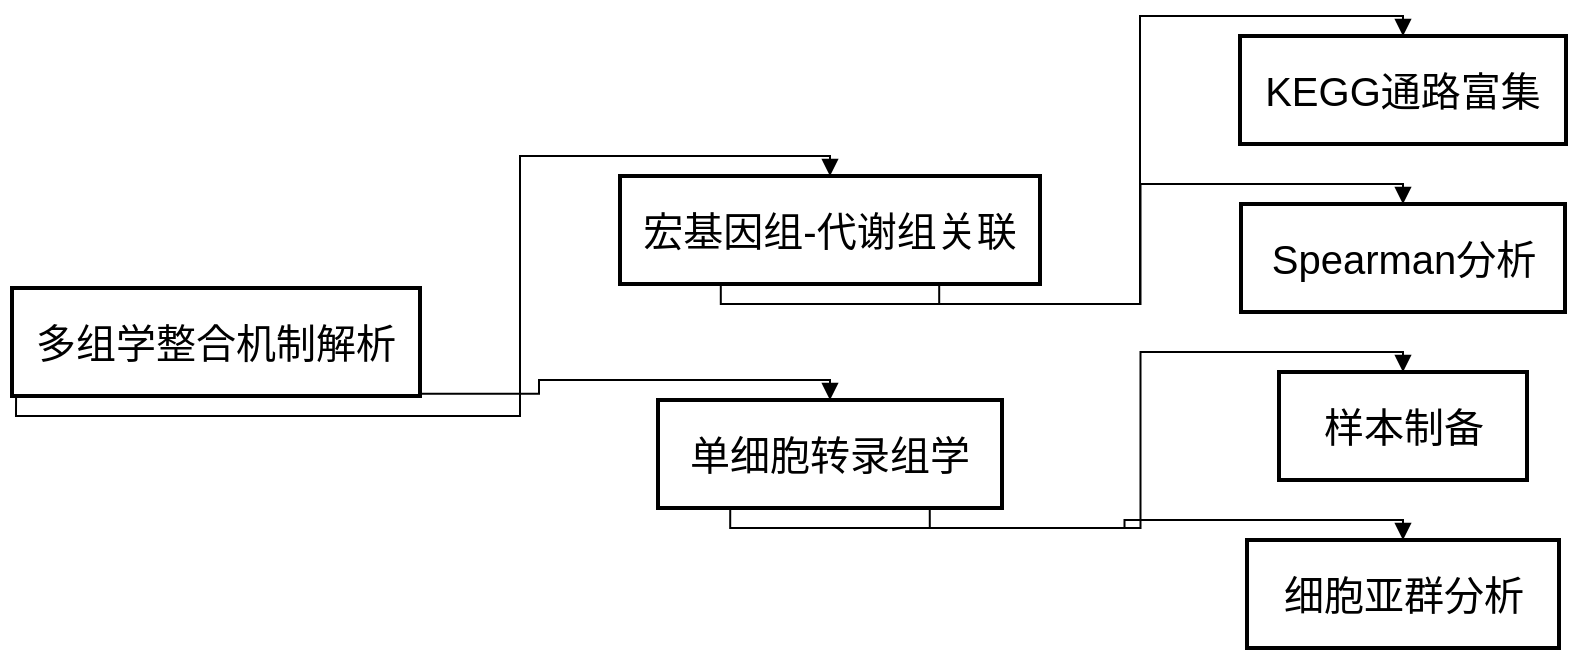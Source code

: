 <mxfile version="26.2.14">
  <diagram name="第 1 页" id="YRsOR0OvKWBrRC6t7e9S">
    <mxGraphModel dx="2245" dy="1931" grid="1" gridSize="10" guides="1" tooltips="1" connect="1" arrows="1" fold="1" page="1" pageScale="1" pageWidth="827" pageHeight="1169" math="0" shadow="0">
      <root>
        <mxCell id="0" />
        <mxCell id="1" parent="0" />
        <mxCell id="9NgrcvH7G1OY0dIf0BPA-1" value="多组学整合机制解析" style="whiteSpace=wrap;strokeWidth=2;fontSize=20;" vertex="1" parent="1">
          <mxGeometry y="126" width="204" height="54" as="geometry" />
        </mxCell>
        <mxCell id="9NgrcvH7G1OY0dIf0BPA-2" value="宏基因组-代谢组关联" style="whiteSpace=wrap;strokeWidth=2;fontSize=20;" vertex="1" parent="1">
          <mxGeometry x="304" y="70" width="210" height="54" as="geometry" />
        </mxCell>
        <mxCell id="9NgrcvH7G1OY0dIf0BPA-3" value="单细胞转录组学" style="whiteSpace=wrap;strokeWidth=2;fontSize=20;" vertex="1" parent="1">
          <mxGeometry x="323" y="182" width="172" height="54" as="geometry" />
        </mxCell>
        <mxCell id="9NgrcvH7G1OY0dIf0BPA-4" value="KEGG通路富集" style="whiteSpace=wrap;strokeWidth=2;fontSize=20;" vertex="1" parent="1">
          <mxGeometry x="614" width="163" height="54" as="geometry" />
        </mxCell>
        <mxCell id="9NgrcvH7G1OY0dIf0BPA-5" value="Spearman分析" style="whiteSpace=wrap;strokeWidth=2;fontSize=20;" vertex="1" parent="1">
          <mxGeometry x="614.5" y="84" width="162" height="54" as="geometry" />
        </mxCell>
        <mxCell id="9NgrcvH7G1OY0dIf0BPA-6" value="样本制备" style="whiteSpace=wrap;strokeWidth=2;fontSize=20;" vertex="1" parent="1">
          <mxGeometry x="633.5" y="168" width="124" height="54" as="geometry" />
        </mxCell>
        <mxCell id="9NgrcvH7G1OY0dIf0BPA-7" value="细胞亚群分析" style="whiteSpace=wrap;strokeWidth=2;fontSize=20;" vertex="1" parent="1">
          <mxGeometry x="617.5" y="252" width="156" height="54" as="geometry" />
        </mxCell>
        <mxCell id="9NgrcvH7G1OY0dIf0BPA-8" value="" style="startArrow=none;endArrow=block;exitX=0.01;exitY=1;entryX=0.5;entryY=0;rounded=0;orthogonal=1;fontSize=20;edgeStyle=orthogonalEdgeStyle;" edge="1" parent="1" source="9NgrcvH7G1OY0dIf0BPA-1" target="9NgrcvH7G1OY0dIf0BPA-2">
          <mxGeometry relative="1" as="geometry" />
        </mxCell>
        <mxCell id="9NgrcvH7G1OY0dIf0BPA-9" value="" style="startArrow=none;endArrow=block;exitX=1;exitY=0.98;entryX=0.5;entryY=0;rounded=0;orthogonal=1;fontSize=20;edgeStyle=orthogonalEdgeStyle;" edge="1" parent="1" source="9NgrcvH7G1OY0dIf0BPA-1" target="9NgrcvH7G1OY0dIf0BPA-3">
          <mxGeometry relative="1" as="geometry" />
        </mxCell>
        <mxCell id="9NgrcvH7G1OY0dIf0BPA-10" value="" style="startArrow=none;endArrow=block;exitX=0.24;exitY=1;entryX=0.5;entryY=0;rounded=0;orthogonal=1;fontSize=20;edgeStyle=orthogonalEdgeStyle;" edge="1" parent="1" source="9NgrcvH7G1OY0dIf0BPA-2" target="9NgrcvH7G1OY0dIf0BPA-4">
          <mxGeometry relative="1" as="geometry" />
        </mxCell>
        <mxCell id="9NgrcvH7G1OY0dIf0BPA-11" value="" style="startArrow=none;endArrow=block;exitX=0.76;exitY=1;entryX=0.5;entryY=0;rounded=0;orthogonal=1;fontSize=20;edgeStyle=orthogonalEdgeStyle;" edge="1" parent="1" source="9NgrcvH7G1OY0dIf0BPA-2" target="9NgrcvH7G1OY0dIf0BPA-5">
          <mxGeometry relative="1" as="geometry" />
        </mxCell>
        <mxCell id="9NgrcvH7G1OY0dIf0BPA-12" value="" style="startArrow=none;endArrow=block;exitX=0.21;exitY=1;entryX=0.5;entryY=0;rounded=0;orthogonal=1;fontSize=20;edgeStyle=orthogonalEdgeStyle;" edge="1" parent="1" source="9NgrcvH7G1OY0dIf0BPA-3" target="9NgrcvH7G1OY0dIf0BPA-6">
          <mxGeometry relative="1" as="geometry" />
        </mxCell>
        <mxCell id="9NgrcvH7G1OY0dIf0BPA-13" value="" style="startArrow=none;endArrow=block;exitX=0.79;exitY=1;entryX=0.5;entryY=0;rounded=0;orthogonal=1;fontSize=20;edgeStyle=orthogonalEdgeStyle;" edge="1" parent="1" source="9NgrcvH7G1OY0dIf0BPA-3" target="9NgrcvH7G1OY0dIf0BPA-7">
          <mxGeometry relative="1" as="geometry" />
        </mxCell>
      </root>
    </mxGraphModel>
  </diagram>
</mxfile>
